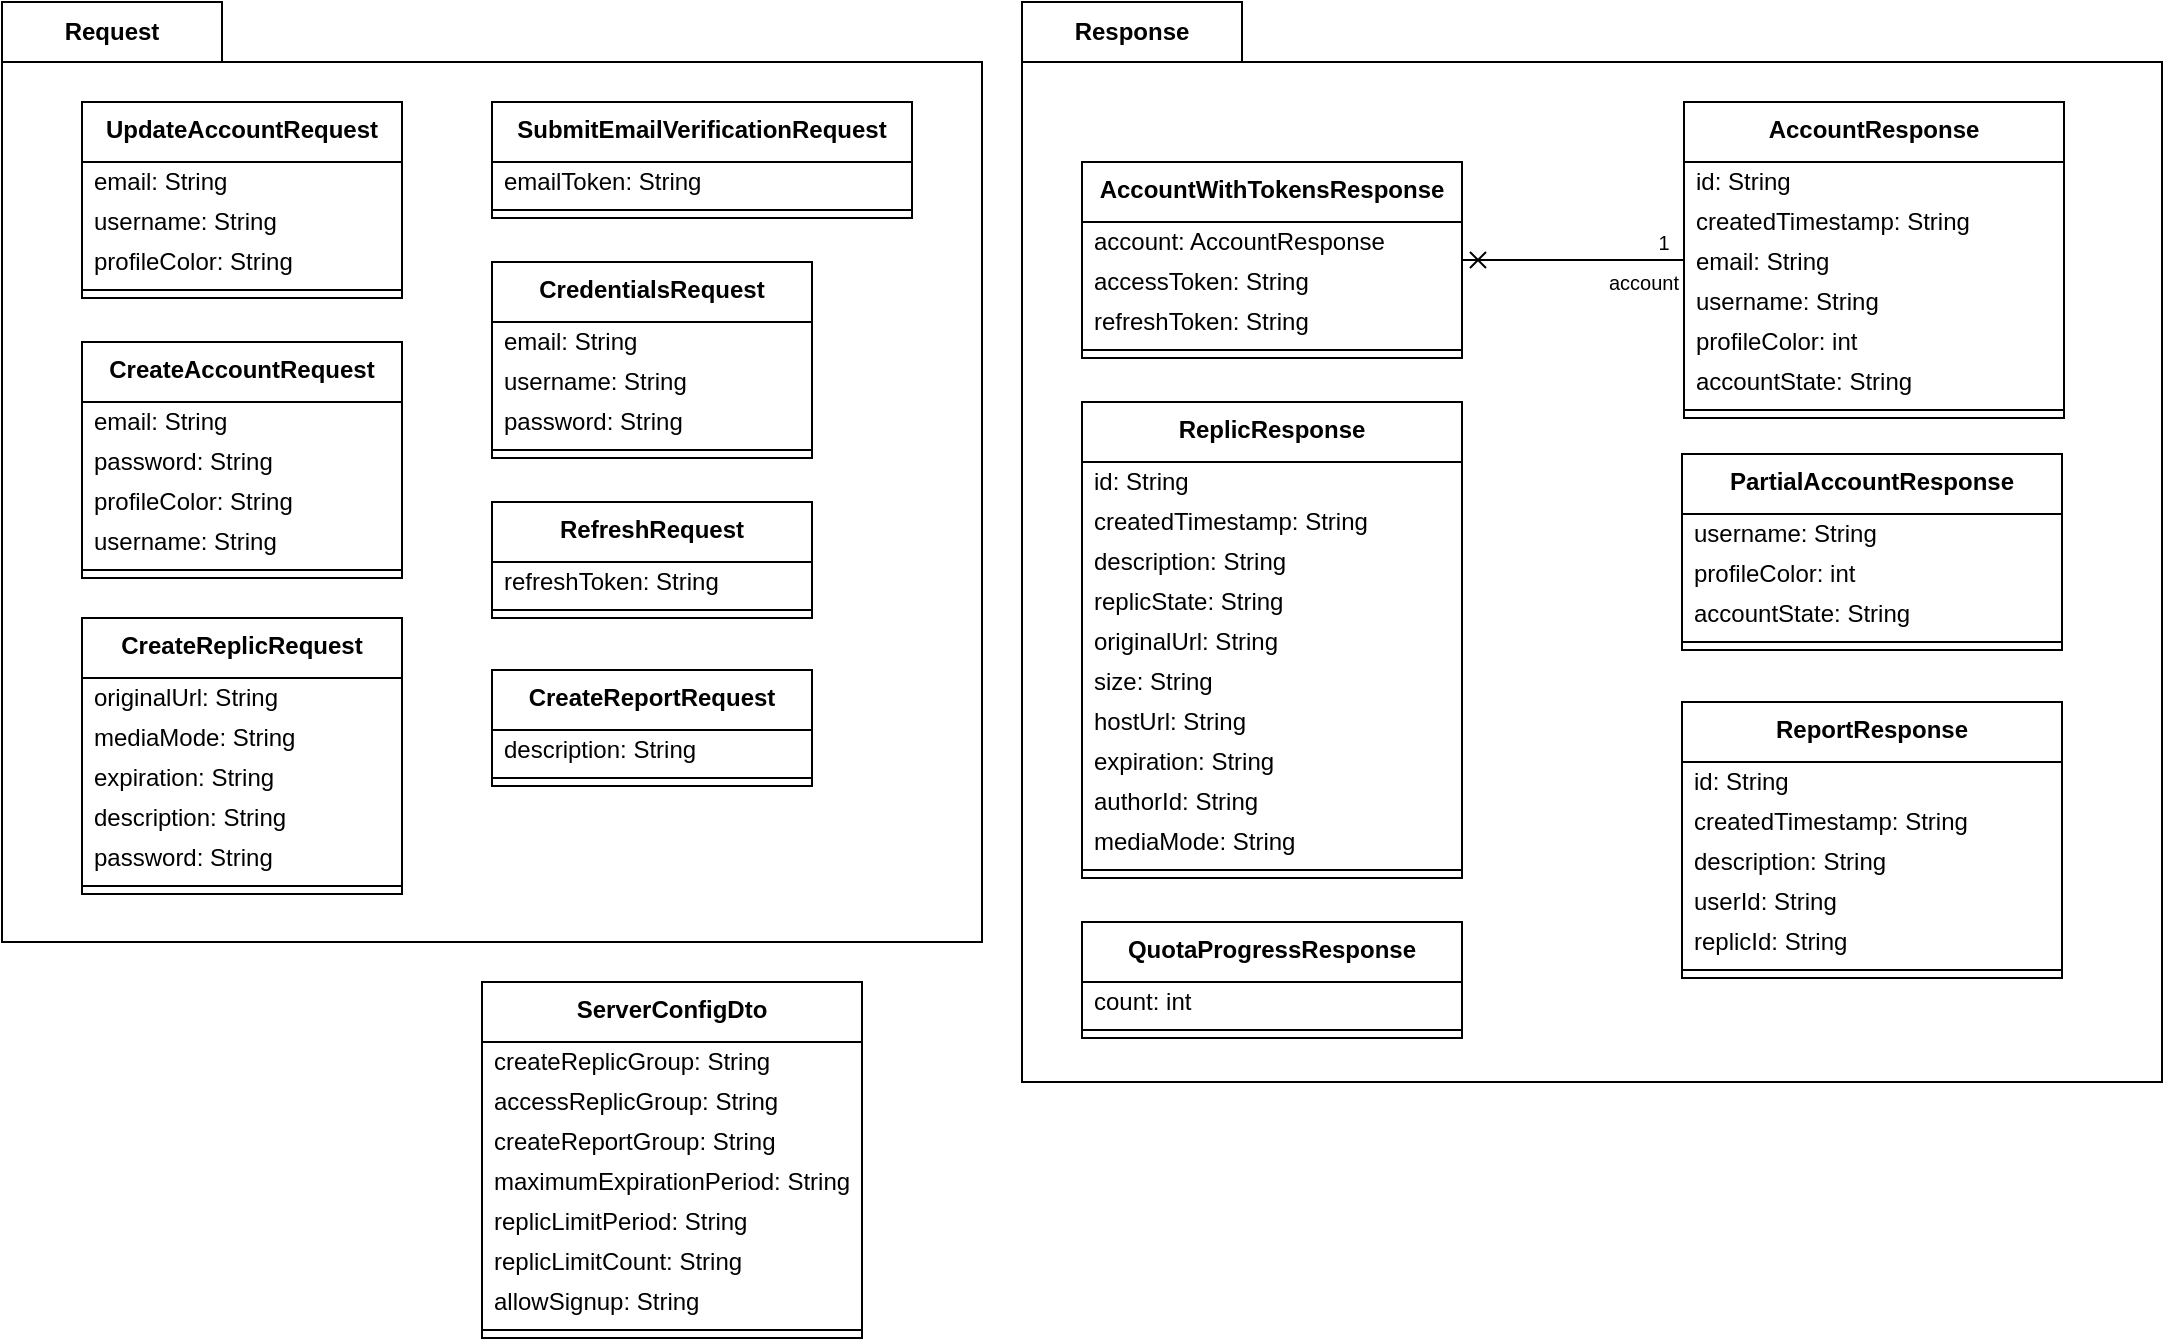 <mxfile version="28.2.5">
  <diagram name="Seite-1" id="tv3RCUC1lsHie5otSo7a">
    <mxGraphModel dx="2377" dy="1377" grid="1" gridSize="10" guides="1" tooltips="1" connect="1" arrows="1" fold="1" page="1" pageScale="1" pageWidth="1169" pageHeight="827" math="0" shadow="0">
      <root>
        <mxCell id="0" />
        <mxCell id="1" parent="0" />
        <mxCell id="T4kr8lGrIxhb68_Cwea7-53" value="Request" style="shape=folder;fontStyle=1;tabWidth=110;tabHeight=30;tabPosition=left;html=1;boundedLbl=1;labelInHeader=1;container=1;collapsible=0;recursiveResize=0;whiteSpace=wrap;" vertex="1" parent="1">
          <mxGeometry x="40" y="90" width="490" height="470" as="geometry" />
        </mxCell>
        <mxCell id="T4kr8lGrIxhb68_Cwea7-54" value="&lt;b&gt;UpdateAccountRequest&lt;/b&gt;" style="swimlane;fontStyle=0;align=center;verticalAlign=top;childLayout=stackLayout;horizontal=1;startSize=30;horizontalStack=0;resizeParent=1;resizeParentMax=0;resizeLast=0;collapsible=0;marginBottom=0;html=1;whiteSpace=wrap;" vertex="1" parent="T4kr8lGrIxhb68_Cwea7-53">
          <mxGeometry x="40" y="50" width="160" height="98" as="geometry" />
        </mxCell>
        <mxCell id="T4kr8lGrIxhb68_Cwea7-55" value="email: String" style="text;html=1;strokeColor=none;fillColor=none;align=left;verticalAlign=middle;spacingLeft=4;spacingRight=4;overflow=hidden;rotatable=0;points=[[0,0.5],[1,0.5]];portConstraint=eastwest;whiteSpace=wrap;" vertex="1" parent="T4kr8lGrIxhb68_Cwea7-54">
          <mxGeometry y="30" width="160" height="20" as="geometry" />
        </mxCell>
        <mxCell id="T4kr8lGrIxhb68_Cwea7-56" value="username: String" style="text;html=1;strokeColor=none;fillColor=none;align=left;verticalAlign=middle;spacingLeft=4;spacingRight=4;overflow=hidden;rotatable=0;points=[[0,0.5],[1,0.5]];portConstraint=eastwest;whiteSpace=wrap;" vertex="1" parent="T4kr8lGrIxhb68_Cwea7-54">
          <mxGeometry y="50" width="160" height="20" as="geometry" />
        </mxCell>
        <mxCell id="T4kr8lGrIxhb68_Cwea7-57" value="profileColor: String" style="text;html=1;strokeColor=none;fillColor=none;align=left;verticalAlign=middle;spacingLeft=4;spacingRight=4;overflow=hidden;rotatable=0;points=[[0,0.5],[1,0.5]];portConstraint=eastwest;whiteSpace=wrap;" vertex="1" parent="T4kr8lGrIxhb68_Cwea7-54">
          <mxGeometry y="70" width="160" height="20" as="geometry" />
        </mxCell>
        <mxCell id="T4kr8lGrIxhb68_Cwea7-58" value="" style="line;strokeWidth=1;fillColor=none;align=left;verticalAlign=middle;spacingTop=-1;spacingLeft=3;spacingRight=3;rotatable=0;labelPosition=right;points=[];portConstraint=eastwest;" vertex="1" parent="T4kr8lGrIxhb68_Cwea7-54">
          <mxGeometry y="90" width="160" height="8" as="geometry" />
        </mxCell>
        <mxCell id="T4kr8lGrIxhb68_Cwea7-59" value="&lt;b&gt;CreateReportRequest&lt;/b&gt;" style="swimlane;fontStyle=0;align=center;verticalAlign=top;childLayout=stackLayout;horizontal=1;startSize=30;horizontalStack=0;resizeParent=1;resizeParentMax=0;resizeLast=0;collapsible=0;marginBottom=0;html=1;whiteSpace=wrap;" vertex="1" parent="T4kr8lGrIxhb68_Cwea7-53">
          <mxGeometry x="245" y="334" width="160" height="58" as="geometry" />
        </mxCell>
        <mxCell id="T4kr8lGrIxhb68_Cwea7-60" value="description: String" style="text;html=1;strokeColor=none;fillColor=none;align=left;verticalAlign=middle;spacingLeft=4;spacingRight=4;overflow=hidden;rotatable=0;points=[[0,0.5],[1,0.5]];portConstraint=eastwest;whiteSpace=wrap;" vertex="1" parent="T4kr8lGrIxhb68_Cwea7-59">
          <mxGeometry y="30" width="160" height="20" as="geometry" />
        </mxCell>
        <mxCell id="T4kr8lGrIxhb68_Cwea7-61" value="" style="line;strokeWidth=1;fillColor=none;align=left;verticalAlign=middle;spacingTop=-1;spacingLeft=3;spacingRight=3;rotatable=0;labelPosition=right;points=[];portConstraint=eastwest;" vertex="1" parent="T4kr8lGrIxhb68_Cwea7-59">
          <mxGeometry y="50" width="160" height="8" as="geometry" />
        </mxCell>
        <mxCell id="T4kr8lGrIxhb68_Cwea7-62" value="&lt;b&gt;RefreshRequest&lt;/b&gt;" style="swimlane;fontStyle=0;align=center;verticalAlign=top;childLayout=stackLayout;horizontal=1;startSize=30;horizontalStack=0;resizeParent=1;resizeParentMax=0;resizeLast=0;collapsible=0;marginBottom=0;html=1;whiteSpace=wrap;" vertex="1" parent="T4kr8lGrIxhb68_Cwea7-53">
          <mxGeometry x="245" y="250" width="160" height="58" as="geometry" />
        </mxCell>
        <mxCell id="T4kr8lGrIxhb68_Cwea7-63" value="refreshToken: String" style="text;html=1;strokeColor=none;fillColor=none;align=left;verticalAlign=middle;spacingLeft=4;spacingRight=4;overflow=hidden;rotatable=0;points=[[0,0.5],[1,0.5]];portConstraint=eastwest;whiteSpace=wrap;" vertex="1" parent="T4kr8lGrIxhb68_Cwea7-62">
          <mxGeometry y="30" width="160" height="20" as="geometry" />
        </mxCell>
        <mxCell id="T4kr8lGrIxhb68_Cwea7-64" value="" style="line;strokeWidth=1;fillColor=none;align=left;verticalAlign=middle;spacingTop=-1;spacingLeft=3;spacingRight=3;rotatable=0;labelPosition=right;points=[];portConstraint=eastwest;" vertex="1" parent="T4kr8lGrIxhb68_Cwea7-62">
          <mxGeometry y="50" width="160" height="8" as="geometry" />
        </mxCell>
        <mxCell id="T4kr8lGrIxhb68_Cwea7-65" value="&lt;b&gt;CreateReplicRequest&lt;/b&gt;" style="swimlane;fontStyle=0;align=center;verticalAlign=top;childLayout=stackLayout;horizontal=1;startSize=30;horizontalStack=0;resizeParent=1;resizeParentMax=0;resizeLast=0;collapsible=0;marginBottom=0;html=1;whiteSpace=wrap;" vertex="1" parent="T4kr8lGrIxhb68_Cwea7-53">
          <mxGeometry x="40" y="308" width="160" height="138" as="geometry" />
        </mxCell>
        <mxCell id="T4kr8lGrIxhb68_Cwea7-66" value="originalUrl: String" style="text;html=1;strokeColor=none;fillColor=none;align=left;verticalAlign=middle;spacingLeft=4;spacingRight=4;overflow=hidden;rotatable=0;points=[[0,0.5],[1,0.5]];portConstraint=eastwest;whiteSpace=wrap;" vertex="1" parent="T4kr8lGrIxhb68_Cwea7-65">
          <mxGeometry y="30" width="160" height="20" as="geometry" />
        </mxCell>
        <mxCell id="T4kr8lGrIxhb68_Cwea7-67" value="mediaMode: String" style="text;html=1;strokeColor=none;fillColor=none;align=left;verticalAlign=middle;spacingLeft=4;spacingRight=4;overflow=hidden;rotatable=0;points=[[0,0.5],[1,0.5]];portConstraint=eastwest;whiteSpace=wrap;" vertex="1" parent="T4kr8lGrIxhb68_Cwea7-65">
          <mxGeometry y="50" width="160" height="20" as="geometry" />
        </mxCell>
        <mxCell id="T4kr8lGrIxhb68_Cwea7-68" value="expiration: String" style="text;html=1;strokeColor=none;fillColor=none;align=left;verticalAlign=middle;spacingLeft=4;spacingRight=4;overflow=hidden;rotatable=0;points=[[0,0.5],[1,0.5]];portConstraint=eastwest;whiteSpace=wrap;" vertex="1" parent="T4kr8lGrIxhb68_Cwea7-65">
          <mxGeometry y="70" width="160" height="20" as="geometry" />
        </mxCell>
        <mxCell id="T4kr8lGrIxhb68_Cwea7-69" value="description: String" style="text;html=1;strokeColor=none;fillColor=none;align=left;verticalAlign=middle;spacingLeft=4;spacingRight=4;overflow=hidden;rotatable=0;points=[[0,0.5],[1,0.5]];portConstraint=eastwest;whiteSpace=wrap;" vertex="1" parent="T4kr8lGrIxhb68_Cwea7-65">
          <mxGeometry y="90" width="160" height="20" as="geometry" />
        </mxCell>
        <mxCell id="T4kr8lGrIxhb68_Cwea7-70" value="password: String" style="text;html=1;strokeColor=none;fillColor=none;align=left;verticalAlign=middle;spacingLeft=4;spacingRight=4;overflow=hidden;rotatable=0;points=[[0,0.5],[1,0.5]];portConstraint=eastwest;whiteSpace=wrap;" vertex="1" parent="T4kr8lGrIxhb68_Cwea7-65">
          <mxGeometry y="110" width="160" height="20" as="geometry" />
        </mxCell>
        <mxCell id="T4kr8lGrIxhb68_Cwea7-71" value="" style="line;strokeWidth=1;fillColor=none;align=left;verticalAlign=middle;spacingTop=-1;spacingLeft=3;spacingRight=3;rotatable=0;labelPosition=right;points=[];portConstraint=eastwest;" vertex="1" parent="T4kr8lGrIxhb68_Cwea7-65">
          <mxGeometry y="130" width="160" height="8" as="geometry" />
        </mxCell>
        <mxCell id="T4kr8lGrIxhb68_Cwea7-72" value="&lt;b&gt;CredentialsRequest&lt;/b&gt;" style="swimlane;fontStyle=0;align=center;verticalAlign=top;childLayout=stackLayout;horizontal=1;startSize=30;horizontalStack=0;resizeParent=1;resizeParentMax=0;resizeLast=0;collapsible=0;marginBottom=0;html=1;whiteSpace=wrap;" vertex="1" parent="T4kr8lGrIxhb68_Cwea7-53">
          <mxGeometry x="245" y="130" width="160" height="98" as="geometry" />
        </mxCell>
        <mxCell id="T4kr8lGrIxhb68_Cwea7-73" value="email: String" style="text;html=1;strokeColor=none;fillColor=none;align=left;verticalAlign=middle;spacingLeft=4;spacingRight=4;overflow=hidden;rotatable=0;points=[[0,0.5],[1,0.5]];portConstraint=eastwest;whiteSpace=wrap;" vertex="1" parent="T4kr8lGrIxhb68_Cwea7-72">
          <mxGeometry y="30" width="160" height="20" as="geometry" />
        </mxCell>
        <mxCell id="T4kr8lGrIxhb68_Cwea7-74" value="username: String" style="text;html=1;strokeColor=none;fillColor=none;align=left;verticalAlign=middle;spacingLeft=4;spacingRight=4;overflow=hidden;rotatable=0;points=[[0,0.5],[1,0.5]];portConstraint=eastwest;whiteSpace=wrap;" vertex="1" parent="T4kr8lGrIxhb68_Cwea7-72">
          <mxGeometry y="50" width="160" height="20" as="geometry" />
        </mxCell>
        <mxCell id="T4kr8lGrIxhb68_Cwea7-75" value="password: String" style="text;html=1;strokeColor=none;fillColor=none;align=left;verticalAlign=middle;spacingLeft=4;spacingRight=4;overflow=hidden;rotatable=0;points=[[0,0.5],[1,0.5]];portConstraint=eastwest;whiteSpace=wrap;" vertex="1" parent="T4kr8lGrIxhb68_Cwea7-72">
          <mxGeometry y="70" width="160" height="20" as="geometry" />
        </mxCell>
        <mxCell id="T4kr8lGrIxhb68_Cwea7-76" value="" style="line;strokeWidth=1;fillColor=none;align=left;verticalAlign=middle;spacingTop=-1;spacingLeft=3;spacingRight=3;rotatable=0;labelPosition=right;points=[];portConstraint=eastwest;" vertex="1" parent="T4kr8lGrIxhb68_Cwea7-72">
          <mxGeometry y="90" width="160" height="8" as="geometry" />
        </mxCell>
        <mxCell id="T4kr8lGrIxhb68_Cwea7-77" value="&lt;b&gt;CreateAccountRequest&lt;/b&gt;" style="swimlane;fontStyle=0;align=center;verticalAlign=top;childLayout=stackLayout;horizontal=1;startSize=30;horizontalStack=0;resizeParent=1;resizeParentMax=0;resizeLast=0;collapsible=0;marginBottom=0;html=1;whiteSpace=wrap;" vertex="1" parent="T4kr8lGrIxhb68_Cwea7-53">
          <mxGeometry x="40" y="170" width="160" height="118" as="geometry" />
        </mxCell>
        <mxCell id="T4kr8lGrIxhb68_Cwea7-78" value="email: String" style="text;html=1;strokeColor=none;fillColor=none;align=left;verticalAlign=middle;spacingLeft=4;spacingRight=4;overflow=hidden;rotatable=0;points=[[0,0.5],[1,0.5]];portConstraint=eastwest;whiteSpace=wrap;" vertex="1" parent="T4kr8lGrIxhb68_Cwea7-77">
          <mxGeometry y="30" width="160" height="20" as="geometry" />
        </mxCell>
        <mxCell id="T4kr8lGrIxhb68_Cwea7-79" value="password: String" style="text;html=1;strokeColor=none;fillColor=none;align=left;verticalAlign=middle;spacingLeft=4;spacingRight=4;overflow=hidden;rotatable=0;points=[[0,0.5],[1,0.5]];portConstraint=eastwest;whiteSpace=wrap;" vertex="1" parent="T4kr8lGrIxhb68_Cwea7-77">
          <mxGeometry y="50" width="160" height="20" as="geometry" />
        </mxCell>
        <mxCell id="T4kr8lGrIxhb68_Cwea7-80" value="profileColor: String" style="text;html=1;strokeColor=none;fillColor=none;align=left;verticalAlign=middle;spacingLeft=4;spacingRight=4;overflow=hidden;rotatable=0;points=[[0,0.5],[1,0.5]];portConstraint=eastwest;whiteSpace=wrap;" vertex="1" parent="T4kr8lGrIxhb68_Cwea7-77">
          <mxGeometry y="70" width="160" height="20" as="geometry" />
        </mxCell>
        <mxCell id="T4kr8lGrIxhb68_Cwea7-81" value="username: String" style="text;html=1;strokeColor=none;fillColor=none;align=left;verticalAlign=middle;spacingLeft=4;spacingRight=4;overflow=hidden;rotatable=0;points=[[0,0.5],[1,0.5]];portConstraint=eastwest;whiteSpace=wrap;" vertex="1" parent="T4kr8lGrIxhb68_Cwea7-77">
          <mxGeometry y="90" width="160" height="20" as="geometry" />
        </mxCell>
        <mxCell id="T4kr8lGrIxhb68_Cwea7-82" value="" style="line;strokeWidth=1;fillColor=none;align=left;verticalAlign=middle;spacingTop=-1;spacingLeft=3;spacingRight=3;rotatable=0;labelPosition=right;points=[];portConstraint=eastwest;" vertex="1" parent="T4kr8lGrIxhb68_Cwea7-77">
          <mxGeometry y="110" width="160" height="8" as="geometry" />
        </mxCell>
        <mxCell id="T4kr8lGrIxhb68_Cwea7-83" value="&lt;b&gt;SubmitEmailVerificationRequest&lt;/b&gt;" style="swimlane;fontStyle=0;align=center;verticalAlign=top;childLayout=stackLayout;horizontal=1;startSize=30;horizontalStack=0;resizeParent=1;resizeParentMax=0;resizeLast=0;collapsible=0;marginBottom=0;html=1;whiteSpace=wrap;" vertex="1" parent="T4kr8lGrIxhb68_Cwea7-53">
          <mxGeometry x="245" y="50" width="210" height="58" as="geometry" />
        </mxCell>
        <mxCell id="T4kr8lGrIxhb68_Cwea7-84" value="emailToken: String" style="text;html=1;strokeColor=none;fillColor=none;align=left;verticalAlign=middle;spacingLeft=4;spacingRight=4;overflow=hidden;rotatable=0;points=[[0,0.5],[1,0.5]];portConstraint=eastwest;whiteSpace=wrap;" vertex="1" parent="T4kr8lGrIxhb68_Cwea7-83">
          <mxGeometry y="30" width="210" height="20" as="geometry" />
        </mxCell>
        <mxCell id="T4kr8lGrIxhb68_Cwea7-85" value="" style="line;strokeWidth=1;fillColor=none;align=left;verticalAlign=middle;spacingTop=-1;spacingLeft=3;spacingRight=3;rotatable=0;labelPosition=right;points=[];portConstraint=eastwest;" vertex="1" parent="T4kr8lGrIxhb68_Cwea7-83">
          <mxGeometry y="50" width="210" height="8" as="geometry" />
        </mxCell>
        <mxCell id="T4kr8lGrIxhb68_Cwea7-86" value="Response" style="shape=folder;fontStyle=1;tabWidth=110;tabHeight=30;tabPosition=left;html=1;boundedLbl=1;labelInHeader=1;container=1;collapsible=0;recursiveResize=0;whiteSpace=wrap;" vertex="1" parent="1">
          <mxGeometry x="550" y="90" width="570" height="540" as="geometry" />
        </mxCell>
        <mxCell id="T4kr8lGrIxhb68_Cwea7-87" style="rounded=0;orthogonalLoop=1;jettySize=auto;html=1;endArrow=none;endFill=0;startArrow=cross;startFill=0;" edge="1" parent="T4kr8lGrIxhb68_Cwea7-86" source="T4kr8lGrIxhb68_Cwea7-88" target="T4kr8lGrIxhb68_Cwea7-93">
          <mxGeometry relative="1" as="geometry" />
        </mxCell>
        <mxCell id="T4kr8lGrIxhb68_Cwea7-88" value="&lt;b&gt;AccountWithTokensResponse&lt;/b&gt;" style="swimlane;fontStyle=0;align=center;verticalAlign=top;childLayout=stackLayout;horizontal=1;startSize=30;horizontalStack=0;resizeParent=1;resizeParentMax=0;resizeLast=0;collapsible=0;marginBottom=0;html=1;whiteSpace=wrap;" vertex="1" parent="T4kr8lGrIxhb68_Cwea7-86">
          <mxGeometry x="30" y="80" width="190" height="98" as="geometry" />
        </mxCell>
        <mxCell id="T4kr8lGrIxhb68_Cwea7-89" value="account: AccountResponse" style="text;html=1;strokeColor=none;fillColor=none;align=left;verticalAlign=middle;spacingLeft=4;spacingRight=4;overflow=hidden;rotatable=0;points=[[0,0.5],[1,0.5]];portConstraint=eastwest;whiteSpace=wrap;" vertex="1" parent="T4kr8lGrIxhb68_Cwea7-88">
          <mxGeometry y="30" width="190" height="20" as="geometry" />
        </mxCell>
        <mxCell id="T4kr8lGrIxhb68_Cwea7-90" value="accessToken: String" style="text;html=1;strokeColor=none;fillColor=none;align=left;verticalAlign=middle;spacingLeft=4;spacingRight=4;overflow=hidden;rotatable=0;points=[[0,0.5],[1,0.5]];portConstraint=eastwest;whiteSpace=wrap;" vertex="1" parent="T4kr8lGrIxhb68_Cwea7-88">
          <mxGeometry y="50" width="190" height="20" as="geometry" />
        </mxCell>
        <mxCell id="T4kr8lGrIxhb68_Cwea7-91" value="refreshToken: String" style="text;html=1;strokeColor=none;fillColor=none;align=left;verticalAlign=middle;spacingLeft=4;spacingRight=4;overflow=hidden;rotatable=0;points=[[0,0.5],[1,0.5]];portConstraint=eastwest;whiteSpace=wrap;" vertex="1" parent="T4kr8lGrIxhb68_Cwea7-88">
          <mxGeometry y="70" width="190" height="20" as="geometry" />
        </mxCell>
        <mxCell id="T4kr8lGrIxhb68_Cwea7-92" value="" style="line;strokeWidth=1;fillColor=none;align=left;verticalAlign=middle;spacingTop=-1;spacingLeft=3;spacingRight=3;rotatable=0;labelPosition=right;points=[];portConstraint=eastwest;" vertex="1" parent="T4kr8lGrIxhb68_Cwea7-88">
          <mxGeometry y="90" width="190" height="8" as="geometry" />
        </mxCell>
        <mxCell id="T4kr8lGrIxhb68_Cwea7-93" value="&lt;b&gt;AccountResponse&lt;/b&gt;" style="swimlane;fontStyle=0;align=center;verticalAlign=top;childLayout=stackLayout;horizontal=1;startSize=30;horizontalStack=0;resizeParent=1;resizeParentMax=0;resizeLast=0;collapsible=0;marginBottom=0;html=1;whiteSpace=wrap;" vertex="1" parent="T4kr8lGrIxhb68_Cwea7-86">
          <mxGeometry x="331" y="50" width="190" height="158" as="geometry" />
        </mxCell>
        <mxCell id="T4kr8lGrIxhb68_Cwea7-94" value="id: String" style="text;html=1;strokeColor=none;fillColor=none;align=left;verticalAlign=middle;spacingLeft=4;spacingRight=4;overflow=hidden;rotatable=0;points=[[0,0.5],[1,0.5]];portConstraint=eastwest;whiteSpace=wrap;" vertex="1" parent="T4kr8lGrIxhb68_Cwea7-93">
          <mxGeometry y="30" width="190" height="20" as="geometry" />
        </mxCell>
        <mxCell id="T4kr8lGrIxhb68_Cwea7-95" value="createdTimestamp: String" style="text;html=1;strokeColor=none;fillColor=none;align=left;verticalAlign=middle;spacingLeft=4;spacingRight=4;overflow=hidden;rotatable=0;points=[[0,0.5],[1,0.5]];portConstraint=eastwest;whiteSpace=wrap;" vertex="1" parent="T4kr8lGrIxhb68_Cwea7-93">
          <mxGeometry y="50" width="190" height="20" as="geometry" />
        </mxCell>
        <mxCell id="T4kr8lGrIxhb68_Cwea7-96" value="email: String" style="text;html=1;strokeColor=none;fillColor=none;align=left;verticalAlign=middle;spacingLeft=4;spacingRight=4;overflow=hidden;rotatable=0;points=[[0,0.5],[1,0.5]];portConstraint=eastwest;whiteSpace=wrap;" vertex="1" parent="T4kr8lGrIxhb68_Cwea7-93">
          <mxGeometry y="70" width="190" height="20" as="geometry" />
        </mxCell>
        <mxCell id="T4kr8lGrIxhb68_Cwea7-97" value="username: String" style="text;html=1;strokeColor=none;fillColor=none;align=left;verticalAlign=middle;spacingLeft=4;spacingRight=4;overflow=hidden;rotatable=0;points=[[0,0.5],[1,0.5]];portConstraint=eastwest;whiteSpace=wrap;" vertex="1" parent="T4kr8lGrIxhb68_Cwea7-93">
          <mxGeometry y="90" width="190" height="20" as="geometry" />
        </mxCell>
        <mxCell id="T4kr8lGrIxhb68_Cwea7-98" value="profileColor: int" style="text;html=1;strokeColor=none;fillColor=none;align=left;verticalAlign=middle;spacingLeft=4;spacingRight=4;overflow=hidden;rotatable=0;points=[[0,0.5],[1,0.5]];portConstraint=eastwest;whiteSpace=wrap;" vertex="1" parent="T4kr8lGrIxhb68_Cwea7-93">
          <mxGeometry y="110" width="190" height="20" as="geometry" />
        </mxCell>
        <mxCell id="T4kr8lGrIxhb68_Cwea7-99" value="accountState: String" style="text;html=1;strokeColor=none;fillColor=none;align=left;verticalAlign=middle;spacingLeft=4;spacingRight=4;overflow=hidden;rotatable=0;points=[[0,0.5],[1,0.5]];portConstraint=eastwest;whiteSpace=wrap;" vertex="1" parent="T4kr8lGrIxhb68_Cwea7-93">
          <mxGeometry y="130" width="190" height="20" as="geometry" />
        </mxCell>
        <mxCell id="T4kr8lGrIxhb68_Cwea7-100" value="" style="line;strokeWidth=1;fillColor=none;align=left;verticalAlign=middle;spacingTop=-1;spacingLeft=3;spacingRight=3;rotatable=0;labelPosition=right;points=[];portConstraint=eastwest;" vertex="1" parent="T4kr8lGrIxhb68_Cwea7-93">
          <mxGeometry y="150" width="190" height="8" as="geometry" />
        </mxCell>
        <mxCell id="T4kr8lGrIxhb68_Cwea7-101" value="&lt;b&gt;ReportResponse&lt;/b&gt;" style="swimlane;fontStyle=0;align=center;verticalAlign=top;childLayout=stackLayout;horizontal=1;startSize=30;horizontalStack=0;resizeParent=1;resizeParentMax=0;resizeLast=0;collapsible=0;marginBottom=0;html=1;whiteSpace=wrap;" vertex="1" parent="T4kr8lGrIxhb68_Cwea7-86">
          <mxGeometry x="330" y="350" width="190" height="138" as="geometry" />
        </mxCell>
        <mxCell id="T4kr8lGrIxhb68_Cwea7-102" value="id: String" style="text;html=1;strokeColor=none;fillColor=none;align=left;verticalAlign=middle;spacingLeft=4;spacingRight=4;overflow=hidden;rotatable=0;points=[[0,0.5],[1,0.5]];portConstraint=eastwest;whiteSpace=wrap;" vertex="1" parent="T4kr8lGrIxhb68_Cwea7-101">
          <mxGeometry y="30" width="190" height="20" as="geometry" />
        </mxCell>
        <mxCell id="T4kr8lGrIxhb68_Cwea7-103" value="createdTimestamp: String" style="text;html=1;strokeColor=none;fillColor=none;align=left;verticalAlign=middle;spacingLeft=4;spacingRight=4;overflow=hidden;rotatable=0;points=[[0,0.5],[1,0.5]];portConstraint=eastwest;whiteSpace=wrap;" vertex="1" parent="T4kr8lGrIxhb68_Cwea7-101">
          <mxGeometry y="50" width="190" height="20" as="geometry" />
        </mxCell>
        <mxCell id="T4kr8lGrIxhb68_Cwea7-104" value="description: String" style="text;html=1;strokeColor=none;fillColor=none;align=left;verticalAlign=middle;spacingLeft=4;spacingRight=4;overflow=hidden;rotatable=0;points=[[0,0.5],[1,0.5]];portConstraint=eastwest;whiteSpace=wrap;" vertex="1" parent="T4kr8lGrIxhb68_Cwea7-101">
          <mxGeometry y="70" width="190" height="20" as="geometry" />
        </mxCell>
        <mxCell id="T4kr8lGrIxhb68_Cwea7-105" value="userId: String" style="text;html=1;strokeColor=none;fillColor=none;align=left;verticalAlign=middle;spacingLeft=4;spacingRight=4;overflow=hidden;rotatable=0;points=[[0,0.5],[1,0.5]];portConstraint=eastwest;whiteSpace=wrap;" vertex="1" parent="T4kr8lGrIxhb68_Cwea7-101">
          <mxGeometry y="90" width="190" height="20" as="geometry" />
        </mxCell>
        <mxCell id="T4kr8lGrIxhb68_Cwea7-106" value="replicId: String" style="text;html=1;strokeColor=none;fillColor=none;align=left;verticalAlign=middle;spacingLeft=4;spacingRight=4;overflow=hidden;rotatable=0;points=[[0,0.5],[1,0.5]];portConstraint=eastwest;whiteSpace=wrap;" vertex="1" parent="T4kr8lGrIxhb68_Cwea7-101">
          <mxGeometry y="110" width="190" height="20" as="geometry" />
        </mxCell>
        <mxCell id="T4kr8lGrIxhb68_Cwea7-107" value="" style="line;strokeWidth=1;fillColor=none;align=left;verticalAlign=middle;spacingTop=-1;spacingLeft=3;spacingRight=3;rotatable=0;labelPosition=right;points=[];portConstraint=eastwest;" vertex="1" parent="T4kr8lGrIxhb68_Cwea7-101">
          <mxGeometry y="130" width="190" height="8" as="geometry" />
        </mxCell>
        <mxCell id="T4kr8lGrIxhb68_Cwea7-108" value="&lt;b&gt;ReplicResponse&lt;/b&gt;" style="swimlane;fontStyle=0;align=center;verticalAlign=top;childLayout=stackLayout;horizontal=1;startSize=30;horizontalStack=0;resizeParent=1;resizeParentMax=0;resizeLast=0;collapsible=0;marginBottom=0;html=1;whiteSpace=wrap;" vertex="1" parent="T4kr8lGrIxhb68_Cwea7-86">
          <mxGeometry x="30" y="200" width="190" height="238" as="geometry" />
        </mxCell>
        <mxCell id="T4kr8lGrIxhb68_Cwea7-109" value="id: String" style="text;html=1;strokeColor=none;fillColor=none;align=left;verticalAlign=middle;spacingLeft=4;spacingRight=4;overflow=hidden;rotatable=0;points=[[0,0.5],[1,0.5]];portConstraint=eastwest;whiteSpace=wrap;" vertex="1" parent="T4kr8lGrIxhb68_Cwea7-108">
          <mxGeometry y="30" width="190" height="20" as="geometry" />
        </mxCell>
        <mxCell id="T4kr8lGrIxhb68_Cwea7-110" value="createdTimestamp: String" style="text;html=1;strokeColor=none;fillColor=none;align=left;verticalAlign=middle;spacingLeft=4;spacingRight=4;overflow=hidden;rotatable=0;points=[[0,0.5],[1,0.5]];portConstraint=eastwest;whiteSpace=wrap;" vertex="1" parent="T4kr8lGrIxhb68_Cwea7-108">
          <mxGeometry y="50" width="190" height="20" as="geometry" />
        </mxCell>
        <mxCell id="T4kr8lGrIxhb68_Cwea7-111" value="description: String" style="text;html=1;strokeColor=none;fillColor=none;align=left;verticalAlign=middle;spacingLeft=4;spacingRight=4;overflow=hidden;rotatable=0;points=[[0,0.5],[1,0.5]];portConstraint=eastwest;whiteSpace=wrap;" vertex="1" parent="T4kr8lGrIxhb68_Cwea7-108">
          <mxGeometry y="70" width="190" height="20" as="geometry" />
        </mxCell>
        <mxCell id="T4kr8lGrIxhb68_Cwea7-112" value="replicState: String" style="text;html=1;strokeColor=none;fillColor=none;align=left;verticalAlign=middle;spacingLeft=4;spacingRight=4;overflow=hidden;rotatable=0;points=[[0,0.5],[1,0.5]];portConstraint=eastwest;whiteSpace=wrap;" vertex="1" parent="T4kr8lGrIxhb68_Cwea7-108">
          <mxGeometry y="90" width="190" height="20" as="geometry" />
        </mxCell>
        <mxCell id="T4kr8lGrIxhb68_Cwea7-113" value="originalUrl: String" style="text;html=1;strokeColor=none;fillColor=none;align=left;verticalAlign=middle;spacingLeft=4;spacingRight=4;overflow=hidden;rotatable=0;points=[[0,0.5],[1,0.5]];portConstraint=eastwest;whiteSpace=wrap;" vertex="1" parent="T4kr8lGrIxhb68_Cwea7-108">
          <mxGeometry y="110" width="190" height="20" as="geometry" />
        </mxCell>
        <mxCell id="T4kr8lGrIxhb68_Cwea7-114" value="size: String" style="text;html=1;strokeColor=none;fillColor=none;align=left;verticalAlign=middle;spacingLeft=4;spacingRight=4;overflow=hidden;rotatable=0;points=[[0,0.5],[1,0.5]];portConstraint=eastwest;whiteSpace=wrap;" vertex="1" parent="T4kr8lGrIxhb68_Cwea7-108">
          <mxGeometry y="130" width="190" height="20" as="geometry" />
        </mxCell>
        <mxCell id="T4kr8lGrIxhb68_Cwea7-115" value="hostUrl: String" style="text;html=1;strokeColor=none;fillColor=none;align=left;verticalAlign=middle;spacingLeft=4;spacingRight=4;overflow=hidden;rotatable=0;points=[[0,0.5],[1,0.5]];portConstraint=eastwest;whiteSpace=wrap;" vertex="1" parent="T4kr8lGrIxhb68_Cwea7-108">
          <mxGeometry y="150" width="190" height="20" as="geometry" />
        </mxCell>
        <mxCell id="T4kr8lGrIxhb68_Cwea7-116" value="expiration: String" style="text;html=1;strokeColor=none;fillColor=none;align=left;verticalAlign=middle;spacingLeft=4;spacingRight=4;overflow=hidden;rotatable=0;points=[[0,0.5],[1,0.5]];portConstraint=eastwest;whiteSpace=wrap;" vertex="1" parent="T4kr8lGrIxhb68_Cwea7-108">
          <mxGeometry y="170" width="190" height="20" as="geometry" />
        </mxCell>
        <mxCell id="T4kr8lGrIxhb68_Cwea7-117" value="authorId: String" style="text;html=1;strokeColor=none;fillColor=none;align=left;verticalAlign=middle;spacingLeft=4;spacingRight=4;overflow=hidden;rotatable=0;points=[[0,0.5],[1,0.5]];portConstraint=eastwest;whiteSpace=wrap;" vertex="1" parent="T4kr8lGrIxhb68_Cwea7-108">
          <mxGeometry y="190" width="190" height="20" as="geometry" />
        </mxCell>
        <mxCell id="T4kr8lGrIxhb68_Cwea7-118" value="mediaMode: String" style="text;html=1;strokeColor=none;fillColor=none;align=left;verticalAlign=middle;spacingLeft=4;spacingRight=4;overflow=hidden;rotatable=0;points=[[0,0.5],[1,0.5]];portConstraint=eastwest;whiteSpace=wrap;" vertex="1" parent="T4kr8lGrIxhb68_Cwea7-108">
          <mxGeometry y="210" width="190" height="20" as="geometry" />
        </mxCell>
        <mxCell id="T4kr8lGrIxhb68_Cwea7-119" value="" style="line;strokeWidth=1;fillColor=none;align=left;verticalAlign=middle;spacingTop=-1;spacingLeft=3;spacingRight=3;rotatable=0;labelPosition=right;points=[];portConstraint=eastwest;" vertex="1" parent="T4kr8lGrIxhb68_Cwea7-108">
          <mxGeometry y="230" width="190" height="8" as="geometry" />
        </mxCell>
        <mxCell id="T4kr8lGrIxhb68_Cwea7-120" value="1" style="text;html=1;align=center;verticalAlign=middle;whiteSpace=wrap;rounded=0;fontSize=10;" vertex="1" parent="T4kr8lGrIxhb68_Cwea7-86">
          <mxGeometry x="311" y="110" width="20" height="20" as="geometry" />
        </mxCell>
        <mxCell id="T4kr8lGrIxhb68_Cwea7-121" value="account" style="text;html=1;align=center;verticalAlign=middle;whiteSpace=wrap;rounded=0;fontSize=10;" vertex="1" parent="T4kr8lGrIxhb68_Cwea7-86">
          <mxGeometry x="291" y="130" width="40" height="20" as="geometry" />
        </mxCell>
        <mxCell id="T4kr8lGrIxhb68_Cwea7-122" value="&lt;b&gt;PartialAccountResponse&lt;/b&gt;" style="swimlane;fontStyle=0;align=center;verticalAlign=top;childLayout=stackLayout;horizontal=1;startSize=30;horizontalStack=0;resizeParent=1;resizeParentMax=0;resizeLast=0;collapsible=0;marginBottom=0;html=1;whiteSpace=wrap;" vertex="1" parent="T4kr8lGrIxhb68_Cwea7-86">
          <mxGeometry x="330" y="226" width="190" height="98" as="geometry" />
        </mxCell>
        <mxCell id="T4kr8lGrIxhb68_Cwea7-123" value="username: String" style="text;html=1;strokeColor=none;fillColor=none;align=left;verticalAlign=middle;spacingLeft=4;spacingRight=4;overflow=hidden;rotatable=0;points=[[0,0.5],[1,0.5]];portConstraint=eastwest;whiteSpace=wrap;" vertex="1" parent="T4kr8lGrIxhb68_Cwea7-122">
          <mxGeometry y="30" width="190" height="20" as="geometry" />
        </mxCell>
        <mxCell id="T4kr8lGrIxhb68_Cwea7-124" value="profileColor: int" style="text;html=1;strokeColor=none;fillColor=none;align=left;verticalAlign=middle;spacingLeft=4;spacingRight=4;overflow=hidden;rotatable=0;points=[[0,0.5],[1,0.5]];portConstraint=eastwest;whiteSpace=wrap;" vertex="1" parent="T4kr8lGrIxhb68_Cwea7-122">
          <mxGeometry y="50" width="190" height="20" as="geometry" />
        </mxCell>
        <mxCell id="T4kr8lGrIxhb68_Cwea7-125" value="accountState: String" style="text;html=1;strokeColor=none;fillColor=none;align=left;verticalAlign=middle;spacingLeft=4;spacingRight=4;overflow=hidden;rotatable=0;points=[[0,0.5],[1,0.5]];portConstraint=eastwest;whiteSpace=wrap;" vertex="1" parent="T4kr8lGrIxhb68_Cwea7-122">
          <mxGeometry y="70" width="190" height="20" as="geometry" />
        </mxCell>
        <mxCell id="T4kr8lGrIxhb68_Cwea7-126" value="" style="line;strokeWidth=1;fillColor=none;align=left;verticalAlign=middle;spacingTop=-1;spacingLeft=3;spacingRight=3;rotatable=0;labelPosition=right;points=[];portConstraint=eastwest;" vertex="1" parent="T4kr8lGrIxhb68_Cwea7-122">
          <mxGeometry y="90" width="190" height="8" as="geometry" />
        </mxCell>
        <mxCell id="T4kr8lGrIxhb68_Cwea7-136" value="&lt;b&gt;QuotaProgressResponse&lt;/b&gt;" style="swimlane;fontStyle=0;align=center;verticalAlign=top;childLayout=stackLayout;horizontal=1;startSize=30;horizontalStack=0;resizeParent=1;resizeParentMax=0;resizeLast=0;collapsible=0;marginBottom=0;html=1;whiteSpace=wrap;" vertex="1" parent="T4kr8lGrIxhb68_Cwea7-86">
          <mxGeometry x="30" y="460" width="190" height="58" as="geometry" />
        </mxCell>
        <mxCell id="T4kr8lGrIxhb68_Cwea7-137" value="count: int" style="text;html=1;strokeColor=none;fillColor=none;align=left;verticalAlign=middle;spacingLeft=4;spacingRight=4;overflow=hidden;rotatable=0;points=[[0,0.5],[1,0.5]];portConstraint=eastwest;whiteSpace=wrap;" vertex="1" parent="T4kr8lGrIxhb68_Cwea7-136">
          <mxGeometry y="30" width="190" height="20" as="geometry" />
        </mxCell>
        <mxCell id="T4kr8lGrIxhb68_Cwea7-142" value="" style="line;strokeWidth=1;fillColor=none;align=left;verticalAlign=middle;spacingTop=-1;spacingLeft=3;spacingRight=3;rotatable=0;labelPosition=right;points=[];portConstraint=eastwest;" vertex="1" parent="T4kr8lGrIxhb68_Cwea7-136">
          <mxGeometry y="50" width="190" height="8" as="geometry" />
        </mxCell>
        <mxCell id="T4kr8lGrIxhb68_Cwea7-127" value="&lt;b&gt;ServerConfigDto&lt;/b&gt;" style="swimlane;fontStyle=0;align=center;verticalAlign=top;childLayout=stackLayout;horizontal=1;startSize=30;horizontalStack=0;resizeParent=1;resizeParentMax=0;resizeLast=0;collapsible=0;marginBottom=0;html=1;whiteSpace=wrap;" vertex="1" parent="1">
          <mxGeometry x="280" y="580" width="190" height="178" as="geometry" />
        </mxCell>
        <mxCell id="T4kr8lGrIxhb68_Cwea7-128" value="createReplicGroup: String" style="text;html=1;strokeColor=none;fillColor=none;align=left;verticalAlign=middle;spacingLeft=4;spacingRight=4;overflow=hidden;rotatable=0;points=[[0,0.5],[1,0.5]];portConstraint=eastwest;whiteSpace=wrap;" vertex="1" parent="T4kr8lGrIxhb68_Cwea7-127">
          <mxGeometry y="30" width="190" height="20" as="geometry" />
        </mxCell>
        <mxCell id="T4kr8lGrIxhb68_Cwea7-129" value="accessReplicGroup: String" style="text;html=1;strokeColor=none;fillColor=none;align=left;verticalAlign=middle;spacingLeft=4;spacingRight=4;overflow=hidden;rotatable=0;points=[[0,0.5],[1,0.5]];portConstraint=eastwest;whiteSpace=wrap;" vertex="1" parent="T4kr8lGrIxhb68_Cwea7-127">
          <mxGeometry y="50" width="190" height="20" as="geometry" />
        </mxCell>
        <mxCell id="T4kr8lGrIxhb68_Cwea7-130" value="createReportGroup: String" style="text;html=1;strokeColor=none;fillColor=none;align=left;verticalAlign=middle;spacingLeft=4;spacingRight=4;overflow=hidden;rotatable=0;points=[[0,0.5],[1,0.5]];portConstraint=eastwest;whiteSpace=wrap;" vertex="1" parent="T4kr8lGrIxhb68_Cwea7-127">
          <mxGeometry y="70" width="190" height="20" as="geometry" />
        </mxCell>
        <mxCell id="T4kr8lGrIxhb68_Cwea7-131" value="maximumExpirationPeriod: String" style="text;html=1;strokeColor=none;fillColor=none;align=left;verticalAlign=middle;spacingLeft=4;spacingRight=4;overflow=hidden;rotatable=0;points=[[0,0.5],[1,0.5]];portConstraint=eastwest;whiteSpace=wrap;" vertex="1" parent="T4kr8lGrIxhb68_Cwea7-127">
          <mxGeometry y="90" width="190" height="20" as="geometry" />
        </mxCell>
        <mxCell id="T4kr8lGrIxhb68_Cwea7-132" value="replicLimitPeriod: String" style="text;html=1;strokeColor=none;fillColor=none;align=left;verticalAlign=middle;spacingLeft=4;spacingRight=4;overflow=hidden;rotatable=0;points=[[0,0.5],[1,0.5]];portConstraint=eastwest;whiteSpace=wrap;" vertex="1" parent="T4kr8lGrIxhb68_Cwea7-127">
          <mxGeometry y="110" width="190" height="20" as="geometry" />
        </mxCell>
        <mxCell id="T4kr8lGrIxhb68_Cwea7-133" value="replicLimitCount: String" style="text;html=1;strokeColor=none;fillColor=none;align=left;verticalAlign=middle;spacingLeft=4;spacingRight=4;overflow=hidden;rotatable=0;points=[[0,0.5],[1,0.5]];portConstraint=eastwest;whiteSpace=wrap;" vertex="1" parent="T4kr8lGrIxhb68_Cwea7-127">
          <mxGeometry y="130" width="190" height="20" as="geometry" />
        </mxCell>
        <mxCell id="T4kr8lGrIxhb68_Cwea7-134" value="allowSignup: String" style="text;html=1;strokeColor=none;fillColor=none;align=left;verticalAlign=middle;spacingLeft=4;spacingRight=4;overflow=hidden;rotatable=0;points=[[0,0.5],[1,0.5]];portConstraint=eastwest;whiteSpace=wrap;" vertex="1" parent="T4kr8lGrIxhb68_Cwea7-127">
          <mxGeometry y="150" width="190" height="20" as="geometry" />
        </mxCell>
        <mxCell id="T4kr8lGrIxhb68_Cwea7-135" value="" style="line;strokeWidth=1;fillColor=none;align=left;verticalAlign=middle;spacingTop=-1;spacingLeft=3;spacingRight=3;rotatable=0;labelPosition=right;points=[];portConstraint=eastwest;" vertex="1" parent="T4kr8lGrIxhb68_Cwea7-127">
          <mxGeometry y="170" width="190" height="8" as="geometry" />
        </mxCell>
      </root>
    </mxGraphModel>
  </diagram>
</mxfile>
